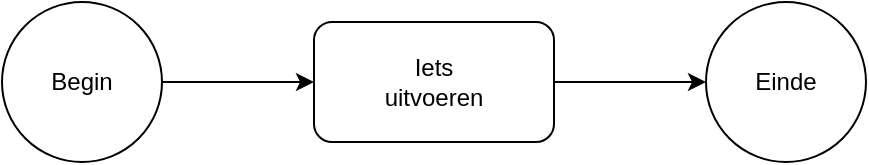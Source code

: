 <mxfile version="13.3.5" type="device"><diagram id="lKzI5D_gtd1CYRs8K_pl" name="Page-1"><mxGraphModel dx="1106" dy="830" grid="0" gridSize="10" guides="1" tooltips="1" connect="1" arrows="1" fold="1" page="1" pageScale="1" pageWidth="827" pageHeight="1169" math="0" shadow="0"><root><mxCell id="0"/><mxCell id="1" parent="0"/><mxCell id="4vCXhpEVkXDIV_eykVeY-6" value="" style="edgeStyle=orthogonalEdgeStyle;rounded=0;orthogonalLoop=1;jettySize=auto;html=1;" edge="1" parent="1" source="4vCXhpEVkXDIV_eykVeY-1" target="4vCXhpEVkXDIV_eykVeY-5"><mxGeometry relative="1" as="geometry"/></mxCell><mxCell id="4vCXhpEVkXDIV_eykVeY-1" value="Begin" style="ellipse;whiteSpace=wrap;html=1;aspect=fixed;" vertex="1" parent="1"><mxGeometry x="93" y="21" width="80" height="80" as="geometry"/></mxCell><mxCell id="4vCXhpEVkXDIV_eykVeY-2" value="Einde" style="ellipse;whiteSpace=wrap;html=1;aspect=fixed;" vertex="1" parent="1"><mxGeometry x="445" y="21" width="80" height="80" as="geometry"/></mxCell><mxCell id="4vCXhpEVkXDIV_eykVeY-7" value="" style="edgeStyle=orthogonalEdgeStyle;rounded=0;orthogonalLoop=1;jettySize=auto;html=1;" edge="1" parent="1" source="4vCXhpEVkXDIV_eykVeY-5" target="4vCXhpEVkXDIV_eykVeY-2"><mxGeometry relative="1" as="geometry"/></mxCell><mxCell id="4vCXhpEVkXDIV_eykVeY-5" value="Iets&lt;br&gt;uitvoeren" style="rounded=1;whiteSpace=wrap;html=1;" vertex="1" parent="1"><mxGeometry x="249" y="31" width="120" height="60" as="geometry"/></mxCell></root></mxGraphModel></diagram></mxfile>